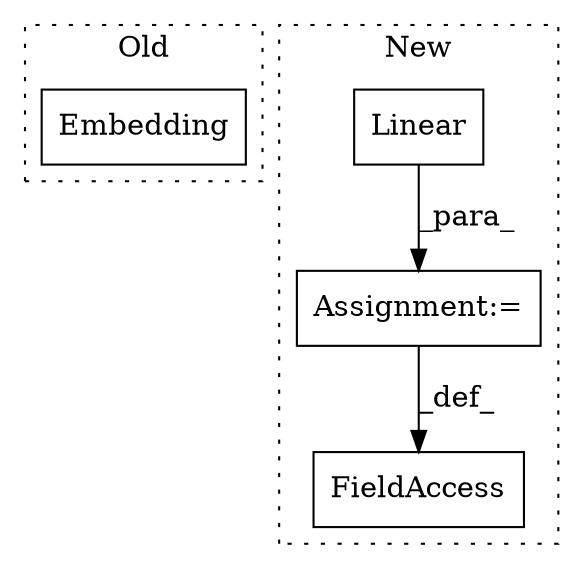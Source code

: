digraph G {
subgraph cluster0 {
1 [label="Embedding" a="32" s="779,835" l="10,1" shape="box"];
label = "Old";
style="dotted";
}
subgraph cluster1 {
2 [label="Linear" a="32" s="2517,2577" l="7,1" shape="box"];
3 [label="FieldAccess" a="22" s="2494" l="13" shape="box"];
4 [label="Assignment:=" a="7" s="2507" l="1" shape="box"];
label = "New";
style="dotted";
}
2 -> 4 [label="_para_"];
4 -> 3 [label="_def_"];
}